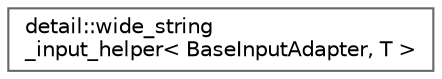 digraph "Gráfico de jerarquía de clases"
{
 // LATEX_PDF_SIZE
  bgcolor="transparent";
  edge [fontname=Helvetica,fontsize=10,labelfontname=Helvetica,labelfontsize=10];
  node [fontname=Helvetica,fontsize=10,shape=box,height=0.2,width=0.4];
  rankdir="LR";
  Node0 [id="Node000000",label="detail::wide_string\l_input_helper\< BaseInputAdapter, T \>",height=0.2,width=0.4,color="grey40", fillcolor="white", style="filled",URL="$structdetail_1_1wide__string__input__helper.html",tooltip=" "];
}
